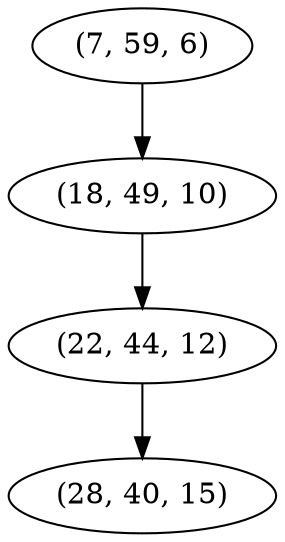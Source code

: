 digraph tree {
    "(7, 59, 6)";
    "(18, 49, 10)";
    "(22, 44, 12)";
    "(28, 40, 15)";
    "(7, 59, 6)" -> "(18, 49, 10)";
    "(18, 49, 10)" -> "(22, 44, 12)";
    "(22, 44, 12)" -> "(28, 40, 15)";
}
